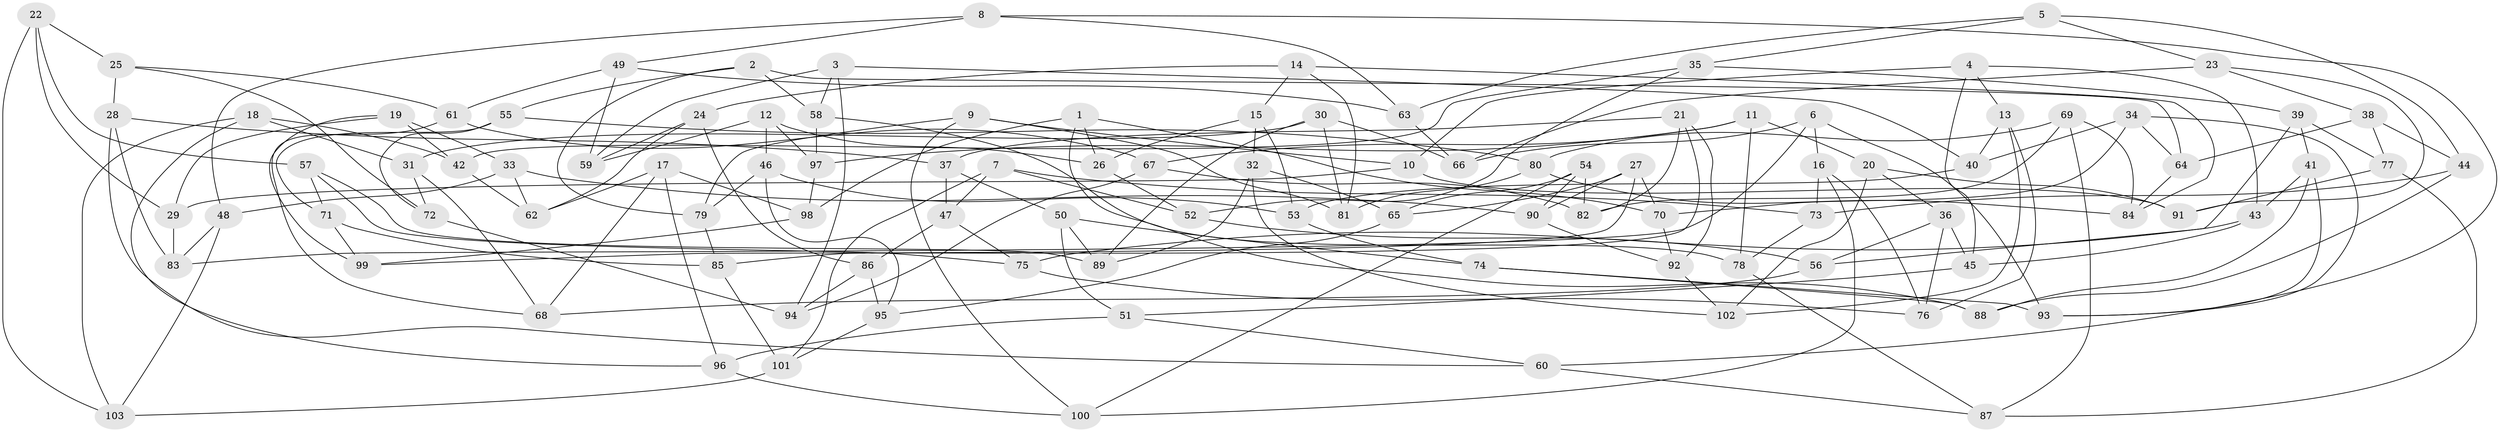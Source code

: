 // coarse degree distribution, {9: 0.07692307692307693, 7: 0.019230769230769232, 8: 0.09615384615384616, 6: 0.019230769230769232, 4: 0.6153846153846154, 12: 0.019230769230769232, 3: 0.07692307692307693, 10: 0.019230769230769232, 11: 0.038461538461538464, 5: 0.019230769230769232}
// Generated by graph-tools (version 1.1) at 2025/53/03/04/25 22:53:53]
// undirected, 103 vertices, 206 edges
graph export_dot {
  node [color=gray90,style=filled];
  1;
  2;
  3;
  4;
  5;
  6;
  7;
  8;
  9;
  10;
  11;
  12;
  13;
  14;
  15;
  16;
  17;
  18;
  19;
  20;
  21;
  22;
  23;
  24;
  25;
  26;
  27;
  28;
  29;
  30;
  31;
  32;
  33;
  34;
  35;
  36;
  37;
  38;
  39;
  40;
  41;
  42;
  43;
  44;
  45;
  46;
  47;
  48;
  49;
  50;
  51;
  52;
  53;
  54;
  55;
  56;
  57;
  58;
  59;
  60;
  61;
  62;
  63;
  64;
  65;
  66;
  67;
  68;
  69;
  70;
  71;
  72;
  73;
  74;
  75;
  76;
  77;
  78;
  79;
  80;
  81;
  82;
  83;
  84;
  85;
  86;
  87;
  88;
  89;
  90;
  91;
  92;
  93;
  94;
  95;
  96;
  97;
  98;
  99;
  100;
  101;
  102;
  103;
  1 -- 70;
  1 -- 98;
  1 -- 88;
  1 -- 26;
  2 -- 79;
  2 -- 55;
  2 -- 58;
  2 -- 64;
  3 -- 58;
  3 -- 59;
  3 -- 94;
  3 -- 40;
  4 -- 10;
  4 -- 43;
  4 -- 45;
  4 -- 13;
  5 -- 23;
  5 -- 35;
  5 -- 63;
  5 -- 44;
  6 -- 16;
  6 -- 83;
  6 -- 66;
  6 -- 93;
  7 -- 101;
  7 -- 52;
  7 -- 47;
  7 -- 73;
  8 -- 48;
  8 -- 60;
  8 -- 63;
  8 -- 49;
  9 -- 100;
  9 -- 81;
  9 -- 79;
  9 -- 10;
  10 -- 91;
  10 -- 29;
  11 -- 20;
  11 -- 97;
  11 -- 67;
  11 -- 78;
  12 -- 97;
  12 -- 46;
  12 -- 59;
  12 -- 26;
  13 -- 102;
  13 -- 40;
  13 -- 76;
  14 -- 81;
  14 -- 15;
  14 -- 84;
  14 -- 24;
  15 -- 53;
  15 -- 26;
  15 -- 32;
  16 -- 73;
  16 -- 76;
  16 -- 100;
  17 -- 62;
  17 -- 68;
  17 -- 98;
  17 -- 96;
  18 -- 96;
  18 -- 103;
  18 -- 31;
  18 -- 42;
  19 -- 42;
  19 -- 29;
  19 -- 33;
  19 -- 99;
  20 -- 36;
  20 -- 91;
  20 -- 102;
  21 -- 92;
  21 -- 82;
  21 -- 37;
  21 -- 85;
  22 -- 25;
  22 -- 29;
  22 -- 57;
  22 -- 103;
  23 -- 91;
  23 -- 38;
  23 -- 66;
  24 -- 86;
  24 -- 59;
  24 -- 62;
  25 -- 72;
  25 -- 28;
  25 -- 61;
  26 -- 52;
  27 -- 65;
  27 -- 99;
  27 -- 70;
  27 -- 90;
  28 -- 60;
  28 -- 83;
  28 -- 37;
  29 -- 83;
  30 -- 31;
  30 -- 81;
  30 -- 89;
  30 -- 66;
  31 -- 72;
  31 -- 68;
  32 -- 89;
  32 -- 65;
  32 -- 102;
  33 -- 62;
  33 -- 90;
  33 -- 48;
  34 -- 64;
  34 -- 40;
  34 -- 93;
  34 -- 70;
  35 -- 52;
  35 -- 42;
  35 -- 39;
  36 -- 56;
  36 -- 45;
  36 -- 76;
  37 -- 50;
  37 -- 47;
  38 -- 64;
  38 -- 77;
  38 -- 44;
  39 -- 56;
  39 -- 41;
  39 -- 77;
  40 -- 53;
  41 -- 93;
  41 -- 43;
  41 -- 88;
  42 -- 62;
  43 -- 45;
  43 -- 75;
  44 -- 88;
  44 -- 73;
  45 -- 51;
  46 -- 79;
  46 -- 53;
  46 -- 95;
  47 -- 75;
  47 -- 86;
  48 -- 103;
  48 -- 83;
  49 -- 63;
  49 -- 61;
  49 -- 59;
  50 -- 89;
  50 -- 74;
  50 -- 51;
  51 -- 96;
  51 -- 60;
  52 -- 56;
  53 -- 74;
  54 -- 90;
  54 -- 82;
  54 -- 100;
  54 -- 65;
  55 -- 72;
  55 -- 71;
  55 -- 80;
  56 -- 68;
  57 -- 89;
  57 -- 75;
  57 -- 71;
  58 -- 78;
  58 -- 97;
  60 -- 87;
  61 -- 68;
  61 -- 67;
  63 -- 66;
  64 -- 84;
  65 -- 95;
  67 -- 94;
  67 -- 82;
  69 -- 80;
  69 -- 82;
  69 -- 84;
  69 -- 87;
  70 -- 92;
  71 -- 85;
  71 -- 99;
  72 -- 94;
  73 -- 78;
  74 -- 88;
  74 -- 93;
  75 -- 76;
  77 -- 91;
  77 -- 87;
  78 -- 87;
  79 -- 85;
  80 -- 81;
  80 -- 84;
  85 -- 101;
  86 -- 95;
  86 -- 94;
  90 -- 92;
  92 -- 102;
  95 -- 101;
  96 -- 100;
  97 -- 98;
  98 -- 99;
  101 -- 103;
}
